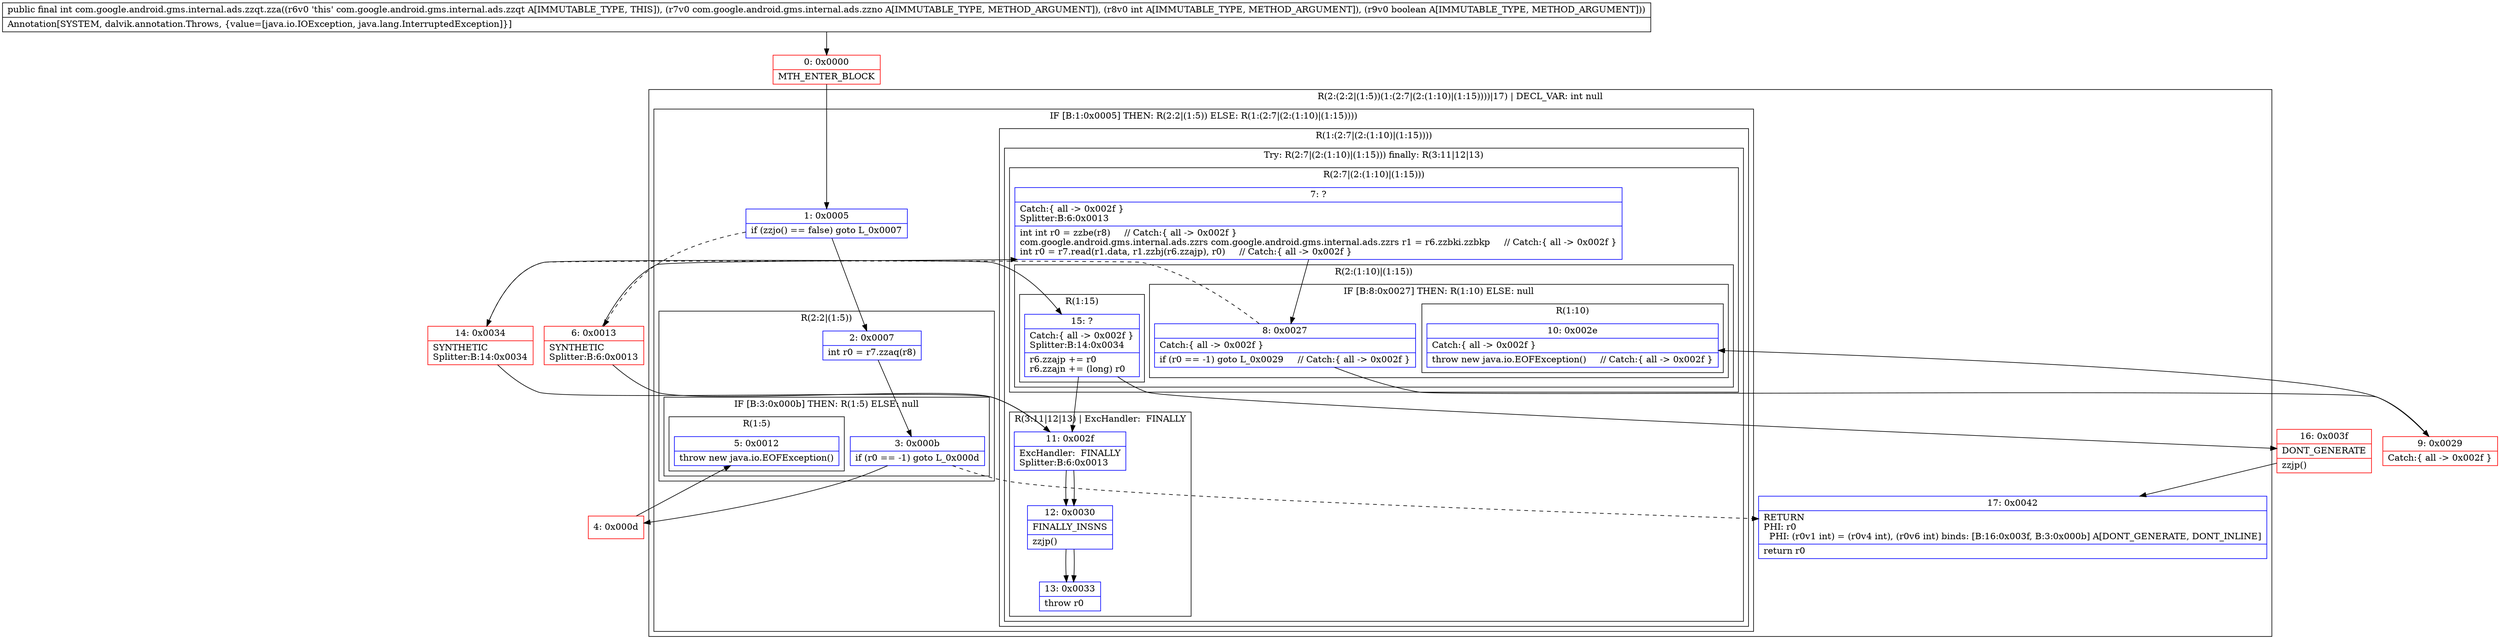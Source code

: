 digraph "CFG forcom.google.android.gms.internal.ads.zzqt.zza(Lcom\/google\/android\/gms\/internal\/ads\/zzno;IZ)I" {
subgraph cluster_Region_566272929 {
label = "R(2:(2:2|(1:5))(1:(2:7|(2:(1:10)|(1:15))))|17) | DECL_VAR: int null\l";
node [shape=record,color=blue];
subgraph cluster_IfRegion_737574741 {
label = "IF [B:1:0x0005] THEN: R(2:2|(1:5)) ELSE: R(1:(2:7|(2:(1:10)|(1:15))))";
node [shape=record,color=blue];
Node_1 [shape=record,label="{1\:\ 0x0005|if (zzjo() == false) goto L_0x0007\l}"];
subgraph cluster_Region_275709006 {
label = "R(2:2|(1:5))";
node [shape=record,color=blue];
Node_2 [shape=record,label="{2\:\ 0x0007|int r0 = r7.zzaq(r8)\l}"];
subgraph cluster_IfRegion_80285330 {
label = "IF [B:3:0x000b] THEN: R(1:5) ELSE: null";
node [shape=record,color=blue];
Node_3 [shape=record,label="{3\:\ 0x000b|if (r0 == \-1) goto L_0x000d\l}"];
subgraph cluster_Region_1333417707 {
label = "R(1:5)";
node [shape=record,color=blue];
Node_5 [shape=record,label="{5\:\ 0x0012|throw new java.io.EOFException()\l}"];
}
}
}
subgraph cluster_Region_1795369230 {
label = "R(1:(2:7|(2:(1:10)|(1:15))))";
node [shape=record,color=blue];
subgraph cluster_TryCatchRegion_1930948588 {
label = "Try: R(2:7|(2:(1:10)|(1:15))) finally: R(3:11|12|13)";
node [shape=record,color=blue];
subgraph cluster_Region_721517253 {
label = "R(2:7|(2:(1:10)|(1:15)))";
node [shape=record,color=blue];
Node_7 [shape=record,label="{7\:\ ?|Catch:\{ all \-\> 0x002f \}\lSplitter:B:6:0x0013\l|int int r0 = zzbe(r8)     \/\/ Catch:\{ all \-\> 0x002f \}\lcom.google.android.gms.internal.ads.zzrs com.google.android.gms.internal.ads.zzrs r1 = r6.zzbki.zzbkp     \/\/ Catch:\{ all \-\> 0x002f \}\lint r0 = r7.read(r1.data, r1.zzbj(r6.zzajp), r0)     \/\/ Catch:\{ all \-\> 0x002f \}\l}"];
subgraph cluster_Region_1063703170 {
label = "R(2:(1:10)|(1:15))";
node [shape=record,color=blue];
subgraph cluster_IfRegion_573970059 {
label = "IF [B:8:0x0027] THEN: R(1:10) ELSE: null";
node [shape=record,color=blue];
Node_8 [shape=record,label="{8\:\ 0x0027|Catch:\{ all \-\> 0x002f \}\l|if (r0 == \-1) goto L_0x0029     \/\/ Catch:\{ all \-\> 0x002f \}\l}"];
subgraph cluster_Region_1351553178 {
label = "R(1:10)";
node [shape=record,color=blue];
Node_10 [shape=record,label="{10\:\ 0x002e|Catch:\{ all \-\> 0x002f \}\l|throw new java.io.EOFException()     \/\/ Catch:\{ all \-\> 0x002f \}\l}"];
}
}
subgraph cluster_Region_481033704 {
label = "R(1:15)";
node [shape=record,color=blue];
Node_15 [shape=record,label="{15\:\ ?|Catch:\{ all \-\> 0x002f \}\lSplitter:B:14:0x0034\l|r6.zzajp += r0\lr6.zzajn += (long) r0\l}"];
}
}
}
subgraph cluster_Region_357617213 {
label = "R(3:11|12|13) | ExcHandler:  FINALLY\l";
node [shape=record,color=blue];
Node_11 [shape=record,label="{11\:\ 0x002f|ExcHandler:  FINALLY\lSplitter:B:6:0x0013\l}"];
Node_12 [shape=record,label="{12\:\ 0x0030|FINALLY_INSNS\l|zzjp()\l}"];
Node_13 [shape=record,label="{13\:\ 0x0033|throw r0\l}"];
}
}
}
}
Node_17 [shape=record,label="{17\:\ 0x0042|RETURN\lPHI: r0 \l  PHI: (r0v1 int) = (r0v4 int), (r0v6 int) binds: [B:16:0x003f, B:3:0x000b] A[DONT_GENERATE, DONT_INLINE]\l|return r0\l}"];
}
subgraph cluster_Region_357617213 {
label = "R(3:11|12|13) | ExcHandler:  FINALLY\l";
node [shape=record,color=blue];
Node_11 [shape=record,label="{11\:\ 0x002f|ExcHandler:  FINALLY\lSplitter:B:6:0x0013\l}"];
Node_12 [shape=record,label="{12\:\ 0x0030|FINALLY_INSNS\l|zzjp()\l}"];
Node_13 [shape=record,label="{13\:\ 0x0033|throw r0\l}"];
}
Node_0 [shape=record,color=red,label="{0\:\ 0x0000|MTH_ENTER_BLOCK\l}"];
Node_4 [shape=record,color=red,label="{4\:\ 0x000d}"];
Node_6 [shape=record,color=red,label="{6\:\ 0x0013|SYNTHETIC\lSplitter:B:6:0x0013\l}"];
Node_9 [shape=record,color=red,label="{9\:\ 0x0029|Catch:\{ all \-\> 0x002f \}\l}"];
Node_14 [shape=record,color=red,label="{14\:\ 0x0034|SYNTHETIC\lSplitter:B:14:0x0034\l}"];
Node_16 [shape=record,color=red,label="{16\:\ 0x003f|DONT_GENERATE\l|zzjp()\l}"];
MethodNode[shape=record,label="{public final int com.google.android.gms.internal.ads.zzqt.zza((r6v0 'this' com.google.android.gms.internal.ads.zzqt A[IMMUTABLE_TYPE, THIS]), (r7v0 com.google.android.gms.internal.ads.zzno A[IMMUTABLE_TYPE, METHOD_ARGUMENT]), (r8v0 int A[IMMUTABLE_TYPE, METHOD_ARGUMENT]), (r9v0 boolean A[IMMUTABLE_TYPE, METHOD_ARGUMENT]))  | Annotation[SYSTEM, dalvik.annotation.Throws, \{value=[java.io.IOException, java.lang.InterruptedException]\}]\l}"];
MethodNode -> Node_0;
Node_1 -> Node_2;
Node_1 -> Node_6[style=dashed];
Node_2 -> Node_3;
Node_3 -> Node_4;
Node_3 -> Node_17[style=dashed];
Node_7 -> Node_8;
Node_8 -> Node_9;
Node_8 -> Node_14[style=dashed];
Node_15 -> Node_16;
Node_15 -> Node_11;
Node_11 -> Node_12;
Node_12 -> Node_13;
Node_11 -> Node_12;
Node_12 -> Node_13;
Node_0 -> Node_1;
Node_4 -> Node_5;
Node_6 -> Node_7;
Node_6 -> Node_11;
Node_9 -> Node_10;
Node_14 -> Node_15;
Node_14 -> Node_11;
Node_16 -> Node_17;
}

